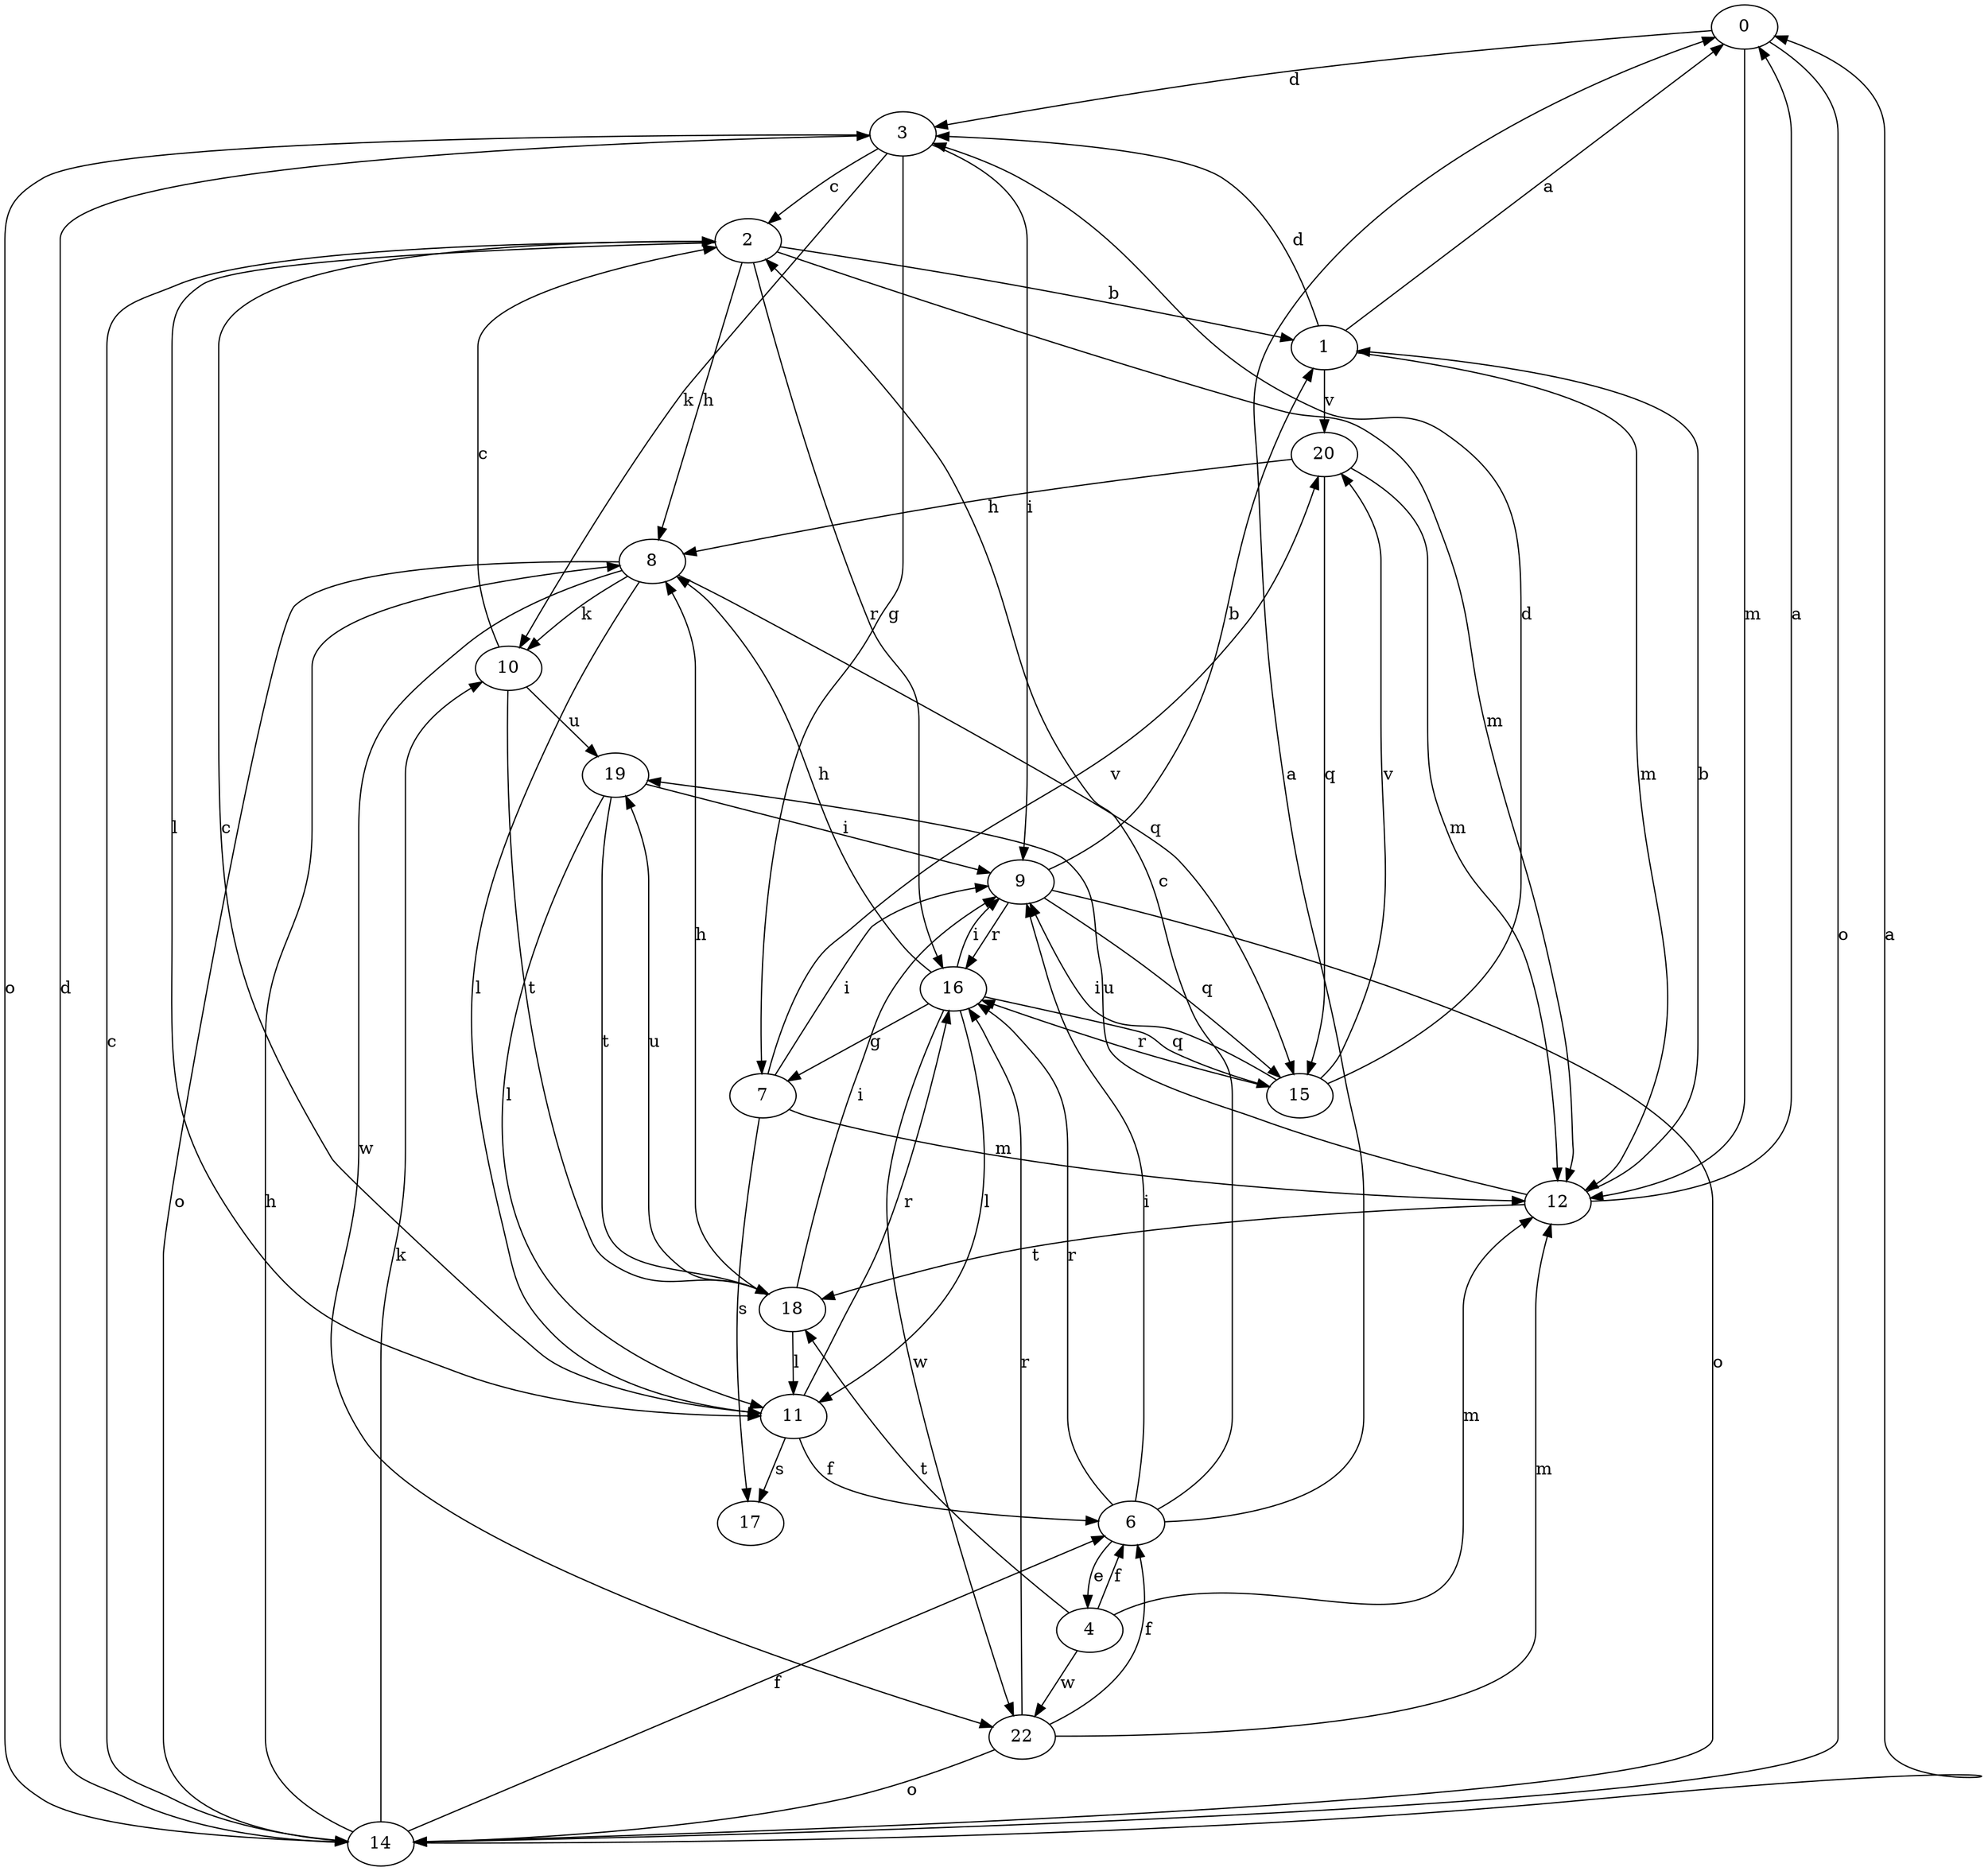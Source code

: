 strict digraph  {
0;
1;
2;
3;
4;
6;
7;
8;
9;
10;
11;
12;
14;
15;
16;
17;
18;
19;
20;
22;
0 -> 3  [label=d];
0 -> 12  [label=m];
0 -> 14  [label=o];
1 -> 0  [label=a];
1 -> 3  [label=d];
1 -> 12  [label=m];
1 -> 20  [label=v];
2 -> 1  [label=b];
2 -> 8  [label=h];
2 -> 11  [label=l];
2 -> 12  [label=m];
2 -> 16  [label=r];
3 -> 2  [label=c];
3 -> 7  [label=g];
3 -> 9  [label=i];
3 -> 10  [label=k];
3 -> 14  [label=o];
4 -> 6  [label=f];
4 -> 12  [label=m];
4 -> 18  [label=t];
4 -> 22  [label=w];
6 -> 0  [label=a];
6 -> 2  [label=c];
6 -> 4  [label=e];
6 -> 9  [label=i];
6 -> 16  [label=r];
7 -> 9  [label=i];
7 -> 12  [label=m];
7 -> 17  [label=s];
7 -> 20  [label=v];
8 -> 10  [label=k];
8 -> 11  [label=l];
8 -> 14  [label=o];
8 -> 15  [label=q];
8 -> 22  [label=w];
9 -> 1  [label=b];
9 -> 14  [label=o];
9 -> 15  [label=q];
9 -> 16  [label=r];
10 -> 2  [label=c];
10 -> 18  [label=t];
10 -> 19  [label=u];
11 -> 2  [label=c];
11 -> 6  [label=f];
11 -> 16  [label=r];
11 -> 17  [label=s];
12 -> 0  [label=a];
12 -> 1  [label=b];
12 -> 18  [label=t];
12 -> 19  [label=u];
14 -> 0  [label=a];
14 -> 2  [label=c];
14 -> 3  [label=d];
14 -> 6  [label=f];
14 -> 8  [label=h];
14 -> 10  [label=k];
15 -> 3  [label=d];
15 -> 9  [label=i];
15 -> 16  [label=r];
15 -> 20  [label=v];
16 -> 7  [label=g];
16 -> 8  [label=h];
16 -> 9  [label=i];
16 -> 11  [label=l];
16 -> 15  [label=q];
16 -> 22  [label=w];
18 -> 8  [label=h];
18 -> 9  [label=i];
18 -> 11  [label=l];
18 -> 19  [label=u];
19 -> 9  [label=i];
19 -> 11  [label=l];
19 -> 18  [label=t];
20 -> 8  [label=h];
20 -> 12  [label=m];
20 -> 15  [label=q];
22 -> 6  [label=f];
22 -> 12  [label=m];
22 -> 14  [label=o];
22 -> 16  [label=r];
}
